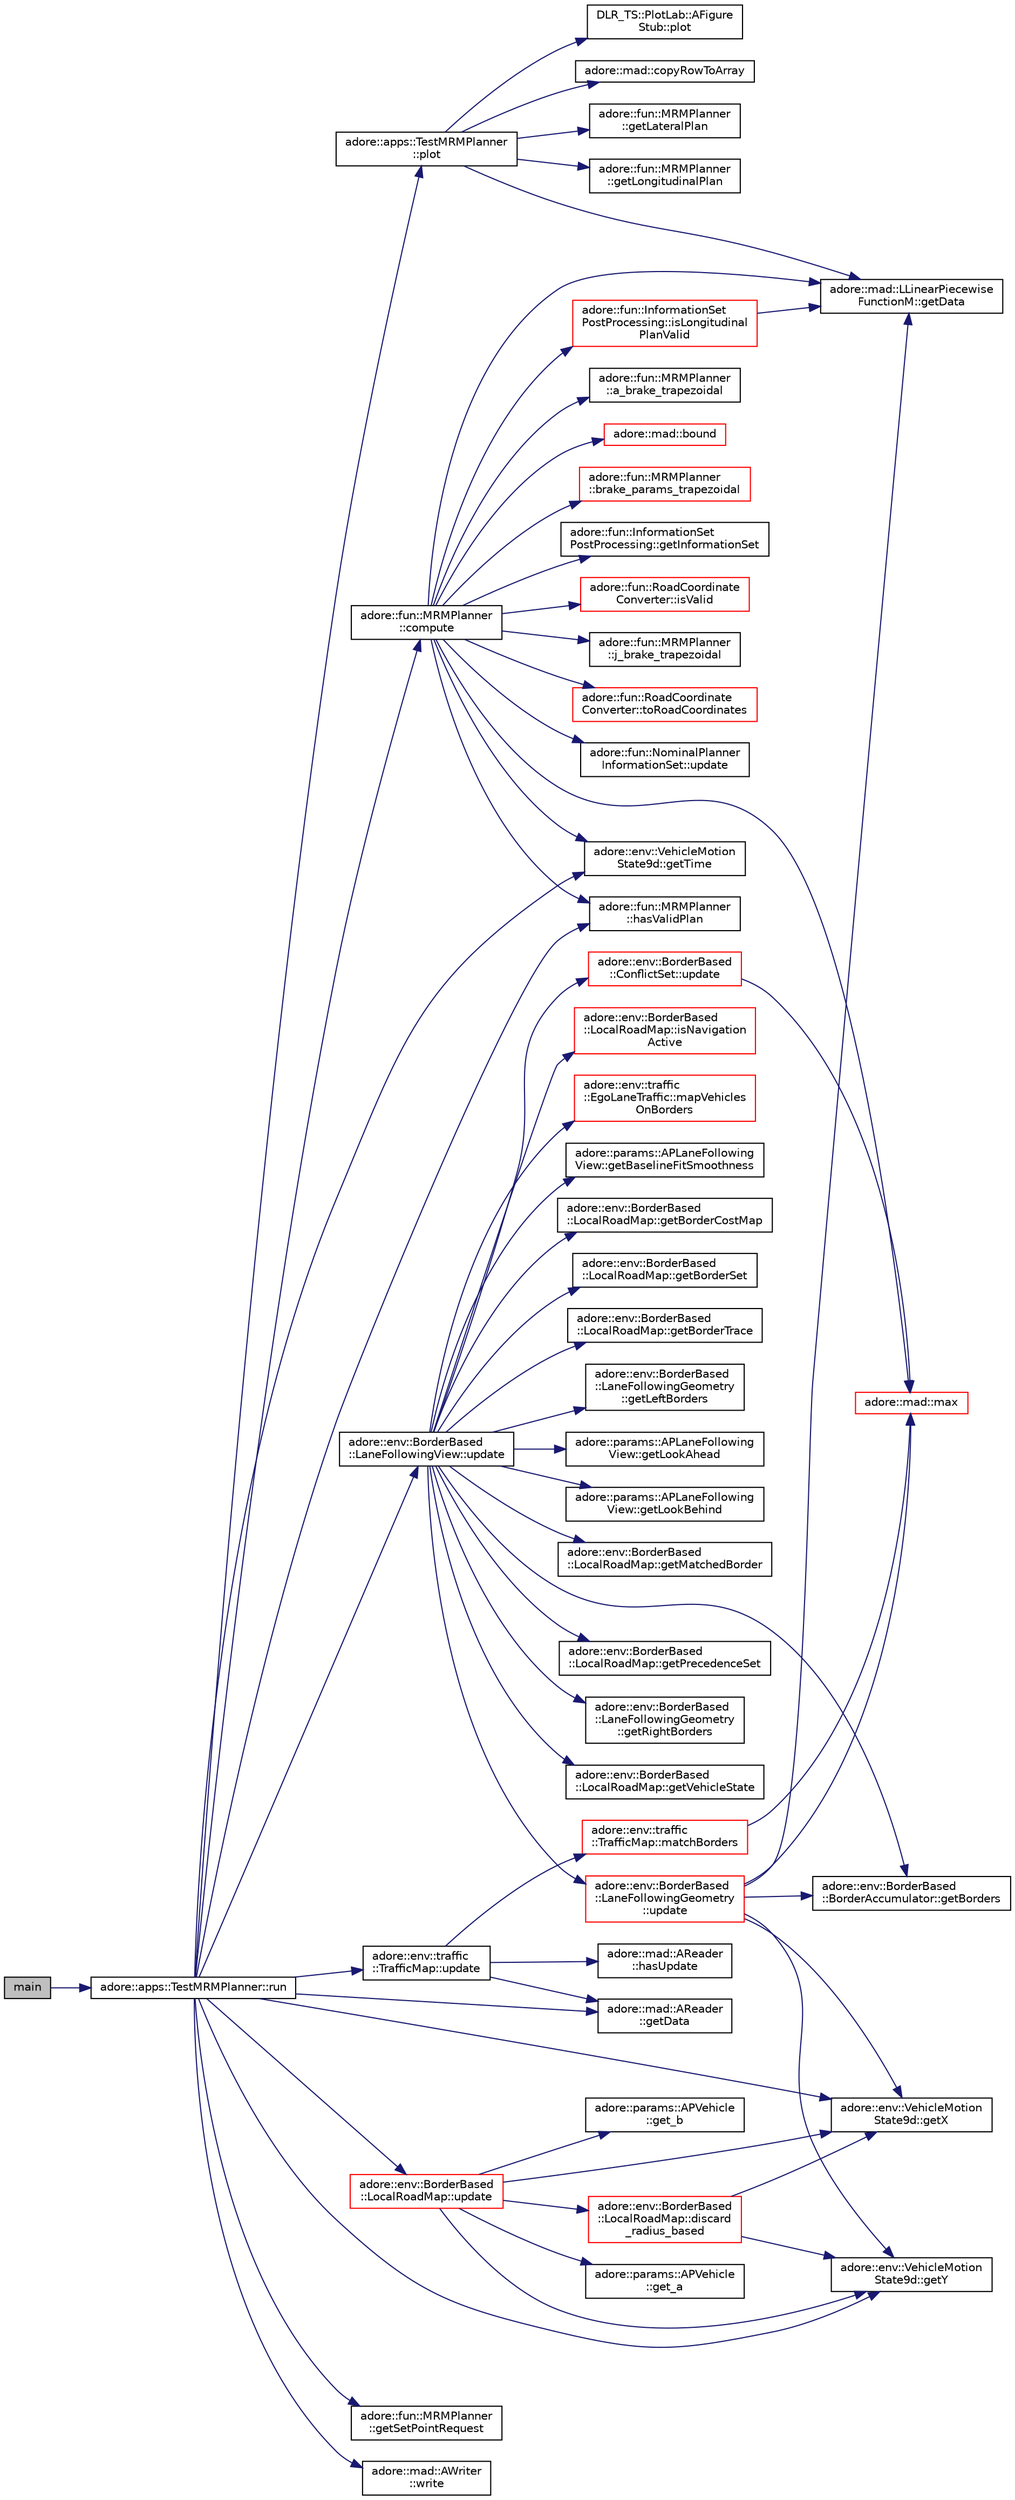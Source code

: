 digraph "main"
{
 // LATEX_PDF_SIZE
  edge [fontname="Helvetica",fontsize="10",labelfontname="Helvetica",labelfontsize="10"];
  node [fontname="Helvetica",fontsize="10",shape=record];
  rankdir="LR";
  Node1 [label="main",height=0.2,width=0.4,color="black", fillcolor="grey75", style="filled", fontcolor="black",tooltip=" "];
  Node1 -> Node2 [color="midnightblue",fontsize="10",style="solid",fontname="Helvetica"];
  Node2 [label="adore::apps::TestMRMPlanner::run",height=0.2,width=0.4,color="black", fillcolor="white", style="filled",URL="$classadore_1_1apps_1_1TestMRMPlanner.html#aa437a755996db26933e8c1b63576fff7",tooltip="update function of the trajectory planner"];
  Node2 -> Node3 [color="midnightblue",fontsize="10",style="solid",fontname="Helvetica"];
  Node3 [label="adore::fun::MRMPlanner\l::compute",height=0.2,width=0.4,color="black", fillcolor="white", style="filled",URL="$classadore_1_1fun_1_1MRMPlanner.html#aae8436fc85e3888af12e9e35559e3455",tooltip=" "];
  Node3 -> Node4 [color="midnightblue",fontsize="10",style="solid",fontname="Helvetica"];
  Node4 [label="adore::fun::MRMPlanner\l::a_brake_trapezoidal",height=0.2,width=0.4,color="black", fillcolor="white", style="filled",URL="$classadore_1_1fun_1_1MRMPlanner.html#a2d13d368c1da79f554f49f930d9946ad",tooltip=" "];
  Node3 -> Node5 [color="midnightblue",fontsize="10",style="solid",fontname="Helvetica"];
  Node5 [label="adore::mad::bound",height=0.2,width=0.4,color="red", fillcolor="white", style="filled",URL="$namespaceadore_1_1mad.html#a927f4883d4edcec4dcfd9bb1f09d4f62",tooltip=" "];
  Node3 -> Node8 [color="midnightblue",fontsize="10",style="solid",fontname="Helvetica"];
  Node8 [label="adore::fun::MRMPlanner\l::brake_params_trapezoidal",height=0.2,width=0.4,color="red", fillcolor="white", style="filled",URL="$classadore_1_1fun_1_1MRMPlanner.html#a57582ff53b0d642a330a9724f10f016e",tooltip="general parameters"];
  Node3 -> Node15 [color="midnightblue",fontsize="10",style="solid",fontname="Helvetica"];
  Node15 [label="adore::mad::LLinearPiecewise\lFunctionM::getData",height=0.2,width=0.4,color="black", fillcolor="white", style="filled",URL="$classadore_1_1mad_1_1LLinearPiecewiseFunctionM.html#aa94d90c8643e2d6792f8594f3d666503",tooltip=" "];
  Node3 -> Node16 [color="midnightblue",fontsize="10",style="solid",fontname="Helvetica"];
  Node16 [label="adore::fun::InformationSet\lPostProcessing::getInformationSet",height=0.2,width=0.4,color="black", fillcolor="white", style="filled",URL="$classadore_1_1fun_1_1InformationSetPostProcessing.html#a3357cc03eb3f30fb54a72738070c3e56",tooltip=" "];
  Node3 -> Node17 [color="midnightblue",fontsize="10",style="solid",fontname="Helvetica"];
  Node17 [label="adore::env::VehicleMotion\lState9d::getTime",height=0.2,width=0.4,color="black", fillcolor="white", style="filled",URL="$structadore_1_1env_1_1VehicleMotionState9d.html#ae7d75a3f7d52a946f075e669832caa17",tooltip="Get the time."];
  Node3 -> Node18 [color="midnightblue",fontsize="10",style="solid",fontname="Helvetica"];
  Node18 [label="adore::fun::MRMPlanner\l::hasValidPlan",height=0.2,width=0.4,color="black", fillcolor="white", style="filled",URL="$classadore_1_1fun_1_1MRMPlanner.html#af571c3b64d1ca371e14b7721a191b9e3",tooltip=" "];
  Node3 -> Node19 [color="midnightblue",fontsize="10",style="solid",fontname="Helvetica"];
  Node19 [label="adore::fun::InformationSet\lPostProcessing::isLongitudinal\lPlanValid",height=0.2,width=0.4,color="red", fillcolor="white", style="filled",URL="$classadore_1_1fun_1_1InformationSetPostProcessing.html#abdf5c652e5769e5cb8d36f56c5942328",tooltip=" "];
  Node19 -> Node15 [color="midnightblue",fontsize="10",style="solid",fontname="Helvetica"];
  Node3 -> Node27 [color="midnightblue",fontsize="10",style="solid",fontname="Helvetica"];
  Node27 [label="adore::fun::RoadCoordinate\lConverter::isValid",height=0.2,width=0.4,color="red", fillcolor="white", style="filled",URL="$classadore_1_1fun_1_1RoadCoordinateConverter.html#adcfa7a5683e7ce1ce1c495226f9d56d6",tooltip=" "];
  Node3 -> Node29 [color="midnightblue",fontsize="10",style="solid",fontname="Helvetica"];
  Node29 [label="adore::fun::MRMPlanner\l::j_brake_trapezoidal",height=0.2,width=0.4,color="black", fillcolor="white", style="filled",URL="$classadore_1_1fun_1_1MRMPlanner.html#aa7d62295f89f29019898e1eee2ca1e09",tooltip=" "];
  Node3 -> Node25 [color="midnightblue",fontsize="10",style="solid",fontname="Helvetica"];
  Node25 [label="adore::mad::max",height=0.2,width=0.4,color="red", fillcolor="white", style="filled",URL="$namespaceadore_1_1mad.html#adea062854ef0b105a3fdca8cf2aca945",tooltip=" "];
  Node3 -> Node30 [color="midnightblue",fontsize="10",style="solid",fontname="Helvetica"];
  Node30 [label="adore::fun::RoadCoordinate\lConverter::toRoadCoordinates",height=0.2,width=0.4,color="red", fillcolor="white", style="filled",URL="$classadore_1_1fun_1_1RoadCoordinateConverter.html#ab47571780305ab646a4d27598e9e3dc4",tooltip=" "];
  Node3 -> Node39 [color="midnightblue",fontsize="10",style="solid",fontname="Helvetica"];
  Node39 [label="adore::fun::NominalPlanner\lInformationSet::update",height=0.2,width=0.4,color="black", fillcolor="white", style="filled",URL="$classadore_1_1fun_1_1NominalPlannerInformationSet.html#a8f4a317aa2e1c72060d6191988949277",tooltip=" "];
  Node2 -> Node40 [color="midnightblue",fontsize="10",style="solid",fontname="Helvetica"];
  Node40 [label="adore::mad::AReader\l::getData",height=0.2,width=0.4,color="black", fillcolor="white", style="filled",URL="$classadore_1_1mad_1_1AReader.html#a46ab7520d828d1a574365eaf8b483e29",tooltip=" "];
  Node2 -> Node41 [color="midnightblue",fontsize="10",style="solid",fontname="Helvetica"];
  Node41 [label="adore::fun::MRMPlanner\l::getSetPointRequest",height=0.2,width=0.4,color="black", fillcolor="white", style="filled",URL="$classadore_1_1fun_1_1MRMPlanner.html#a191e6f9207659a89cd1c8051c84445af",tooltip=" "];
  Node2 -> Node17 [color="midnightblue",fontsize="10",style="solid",fontname="Helvetica"];
  Node2 -> Node42 [color="midnightblue",fontsize="10",style="solid",fontname="Helvetica"];
  Node42 [label="adore::env::VehicleMotion\lState9d::getX",height=0.2,width=0.4,color="black", fillcolor="white", style="filled",URL="$structadore_1_1env_1_1VehicleMotionState9d.html#a16d6d61f5dfa1028ca97d8f1a8b6e8cf",tooltip="Get the x-coordinate."];
  Node2 -> Node43 [color="midnightblue",fontsize="10",style="solid",fontname="Helvetica"];
  Node43 [label="adore::env::VehicleMotion\lState9d::getY",height=0.2,width=0.4,color="black", fillcolor="white", style="filled",URL="$structadore_1_1env_1_1VehicleMotionState9d.html#a51e8eed0ef10d909592edcb933c1b802",tooltip="Get the y-coordinate."];
  Node2 -> Node18 [color="midnightblue",fontsize="10",style="solid",fontname="Helvetica"];
  Node2 -> Node44 [color="midnightblue",fontsize="10",style="solid",fontname="Helvetica"];
  Node44 [label="adore::apps::TestMRMPlanner\l::plot",height=0.2,width=0.4,color="black", fillcolor="white", style="filled",URL="$classadore_1_1apps_1_1TestMRMPlanner.html#a0431afba1db204ea64409e7c93e0c4d9",tooltip=" "];
  Node44 -> Node45 [color="midnightblue",fontsize="10",style="solid",fontname="Helvetica"];
  Node45 [label="adore::mad::copyRowToArray",height=0.2,width=0.4,color="black", fillcolor="white", style="filled",URL="$namespaceadore_1_1mad.html#aa25826e01d840952e6e333eacc68d540",tooltip=" "];
  Node44 -> Node15 [color="midnightblue",fontsize="10",style="solid",fontname="Helvetica"];
  Node44 -> Node46 [color="midnightblue",fontsize="10",style="solid",fontname="Helvetica"];
  Node46 [label="adore::fun::MRMPlanner\l::getLateralPlan",height=0.2,width=0.4,color="black", fillcolor="white", style="filled",URL="$classadore_1_1fun_1_1MRMPlanner.html#aceefa66b596be77f9b25f75be1e76d69",tooltip=" "];
  Node44 -> Node47 [color="midnightblue",fontsize="10",style="solid",fontname="Helvetica"];
  Node47 [label="adore::fun::MRMPlanner\l::getLongitudinalPlan",height=0.2,width=0.4,color="black", fillcolor="white", style="filled",URL="$classadore_1_1fun_1_1MRMPlanner.html#af75b631aece8765e2eb9d18b4e2f45b1",tooltip=" "];
  Node44 -> Node48 [color="midnightblue",fontsize="10",style="solid",fontname="Helvetica"];
  Node48 [label="DLR_TS::PlotLab::AFigure\lStub::plot",height=0.2,width=0.4,color="black", fillcolor="white", style="filled",URL="$classDLR__TS_1_1PlotLab_1_1AFigureStub.html#accf20dccb771d2bad1fec053e187a327",tooltip=" "];
  Node2 -> Node49 [color="midnightblue",fontsize="10",style="solid",fontname="Helvetica"];
  Node49 [label="adore::env::BorderBased\l::LaneFollowingView::update",height=0.2,width=0.4,color="black", fillcolor="white", style="filled",URL="$classadore_1_1env_1_1BorderBased_1_1LaneFollowingView.html#a7cf867a70cca073393e6ff7320e00244",tooltip="update the LaneFollowingView"];
  Node49 -> Node50 [color="midnightblue",fontsize="10",style="solid",fontname="Helvetica"];
  Node50 [label="adore::params::APLaneFollowing\lView::getBaselineFitSmoothness",height=0.2,width=0.4,color="black", fillcolor="white", style="filled",URL="$classadore_1_1params_1_1APLaneFollowingView.html#af64964dd46c14836c6f04e2c6d1d36b3",tooltip=" "];
  Node49 -> Node51 [color="midnightblue",fontsize="10",style="solid",fontname="Helvetica"];
  Node51 [label="adore::env::BorderBased\l::LocalRoadMap::getBorderCostMap",height=0.2,width=0.4,color="black", fillcolor="white", style="filled",URL="$classadore_1_1env_1_1BorderBased_1_1LocalRoadMap.html#a97fc5f3030bb346d4f9326f6ce3e2f57",tooltip="Get the BorderCostMap object."];
  Node49 -> Node52 [color="midnightblue",fontsize="10",style="solid",fontname="Helvetica"];
  Node52 [label="adore::env::BorderBased\l::BorderAccumulator::getBorders",height=0.2,width=0.4,color="black", fillcolor="white", style="filled",URL="$classadore_1_1env_1_1BorderBased_1_1BorderAccumulator.html#ad795032b11d319a4065e8e87f0bc7974",tooltip="Get the Accumulated Borders."];
  Node49 -> Node53 [color="midnightblue",fontsize="10",style="solid",fontname="Helvetica"];
  Node53 [label="adore::env::BorderBased\l::LocalRoadMap::getBorderSet",height=0.2,width=0.4,color="black", fillcolor="white", style="filled",URL="$classadore_1_1env_1_1BorderBased_1_1LocalRoadMap.html#ab46703f9cae207a71ee9330fe7d6d981",tooltip="Get the BorderSet object."];
  Node49 -> Node54 [color="midnightblue",fontsize="10",style="solid",fontname="Helvetica"];
  Node54 [label="adore::env::BorderBased\l::LocalRoadMap::getBorderTrace",height=0.2,width=0.4,color="black", fillcolor="white", style="filled",URL="$classadore_1_1env_1_1BorderBased_1_1LocalRoadMap.html#a0384c27253d23bafcc4b376fa0c82527",tooltip="Get the BorderTrace."];
  Node49 -> Node55 [color="midnightblue",fontsize="10",style="solid",fontname="Helvetica"];
  Node55 [label="adore::env::BorderBased\l::LaneFollowingGeometry\l::getLeftBorders",height=0.2,width=0.4,color="black", fillcolor="white", style="filled",URL="$classadore_1_1env_1_1BorderBased_1_1LaneFollowingGeometry.html#a1a29b7190784825d9a544f53f9039b7b",tooltip="Get the left borders of the LaneFollowingGeometry."];
  Node49 -> Node56 [color="midnightblue",fontsize="10",style="solid",fontname="Helvetica"];
  Node56 [label="adore::params::APLaneFollowing\lView::getLookAhead",height=0.2,width=0.4,color="black", fillcolor="white", style="filled",URL="$classadore_1_1params_1_1APLaneFollowingView.html#a99f4777b53102c2cefd64db35a022164",tooltip=" "];
  Node49 -> Node57 [color="midnightblue",fontsize="10",style="solid",fontname="Helvetica"];
  Node57 [label="adore::params::APLaneFollowing\lView::getLookBehind",height=0.2,width=0.4,color="black", fillcolor="white", style="filled",URL="$classadore_1_1params_1_1APLaneFollowingView.html#a2a90fc8dfa3f069e4cd1576bfb1736cb",tooltip=" "];
  Node49 -> Node58 [color="midnightblue",fontsize="10",style="solid",fontname="Helvetica"];
  Node58 [label="adore::env::BorderBased\l::LocalRoadMap::getMatchedBorder",height=0.2,width=0.4,color="black", fillcolor="white", style="filled",URL="$classadore_1_1env_1_1BorderBased_1_1LocalRoadMap.html#a84f0b0693142d9a9cf3372f329b5add1",tooltip="Get the matched border."];
  Node49 -> Node59 [color="midnightblue",fontsize="10",style="solid",fontname="Helvetica"];
  Node59 [label="adore::env::BorderBased\l::LocalRoadMap::getPrecedenceSet",height=0.2,width=0.4,color="black", fillcolor="white", style="filled",URL="$classadore_1_1env_1_1BorderBased_1_1LocalRoadMap.html#a836840ac8ee35501e0c735ff6385096a",tooltip="Get the PrecedenceSet object."];
  Node49 -> Node60 [color="midnightblue",fontsize="10",style="solid",fontname="Helvetica"];
  Node60 [label="adore::env::BorderBased\l::LaneFollowingGeometry\l::getRightBorders",height=0.2,width=0.4,color="black", fillcolor="white", style="filled",URL="$classadore_1_1env_1_1BorderBased_1_1LaneFollowingGeometry.html#a45b47493b2d7b2afdf0da378784f5f68",tooltip="Get the right borders of the LaneFollowingGeometry."];
  Node49 -> Node61 [color="midnightblue",fontsize="10",style="solid",fontname="Helvetica"];
  Node61 [label="adore::env::BorderBased\l::LocalRoadMap::getVehicleState",height=0.2,width=0.4,color="black", fillcolor="white", style="filled",URL="$classadore_1_1env_1_1BorderBased_1_1LocalRoadMap.html#aba03c913d0583839ef348fb9324a1f10",tooltip="Get the VehicleState."];
  Node49 -> Node62 [color="midnightblue",fontsize="10",style="solid",fontname="Helvetica"];
  Node62 [label="adore::env::BorderBased\l::LocalRoadMap::isNavigation\lActive",height=0.2,width=0.4,color="red", fillcolor="white", style="filled",URL="$classadore_1_1env_1_1BorderBased_1_1LocalRoadMap.html#a459c6081b2960399a75efe4523844c35",tooltip="transfers value of APLocalRoadMap->isNavigationActive is true"];
  Node49 -> Node64 [color="midnightblue",fontsize="10",style="solid",fontname="Helvetica"];
  Node64 [label="adore::env::traffic\l::EgoLaneTraffic::mapVehicles\lOnBorders",height=0.2,width=0.4,color="red", fillcolor="white", style="filled",URL="$classadore_1_1env_1_1traffic_1_1EgoLaneTraffic.html#adc90990af6715b1c68993f7a19a85109",tooltip="Map vehicles on borders."];
  Node49 -> Node68 [color="midnightblue",fontsize="10",style="solid",fontname="Helvetica"];
  Node68 [label="adore::env::BorderBased\l::LaneFollowingGeometry\l::update",height=0.2,width=0.4,color="red", fillcolor="white", style="filled",URL="$classadore_1_1env_1_1BorderBased_1_1LaneFollowingGeometry.html#a12d1bfee80e8e90c72f4317b5650ea09",tooltip="update the road geometry"];
  Node68 -> Node52 [color="midnightblue",fontsize="10",style="solid",fontname="Helvetica"];
  Node68 -> Node15 [color="midnightblue",fontsize="10",style="solid",fontname="Helvetica"];
  Node68 -> Node42 [color="midnightblue",fontsize="10",style="solid",fontname="Helvetica"];
  Node68 -> Node43 [color="midnightblue",fontsize="10",style="solid",fontname="Helvetica"];
  Node68 -> Node25 [color="midnightblue",fontsize="10",style="solid",fontname="Helvetica"];
  Node49 -> Node90 [color="midnightblue",fontsize="10",style="solid",fontname="Helvetica"];
  Node90 [label="adore::env::BorderBased\l::ConflictSet::update",height=0.2,width=0.4,color="red", fillcolor="white", style="filled",URL="$classadore_1_1env_1_1BorderBased_1_1ConflictSet.html#a94cb06c4ec33f8bcb6fad237cd01a15d",tooltip=" "];
  Node90 -> Node25 [color="midnightblue",fontsize="10",style="solid",fontname="Helvetica"];
  Node2 -> Node135 [color="midnightblue",fontsize="10",style="solid",fontname="Helvetica"];
  Node135 [label="adore::env::traffic\l::TrafficMap::update",height=0.2,width=0.4,color="black", fillcolor="white", style="filled",URL="$classadore_1_1env_1_1traffic_1_1TrafficMap.html#a20192db128a9de37dd38eea74ef1bf77",tooltip="Update the TrafficMap."];
  Node135 -> Node40 [color="midnightblue",fontsize="10",style="solid",fontname="Helvetica"];
  Node135 -> Node136 [color="midnightblue",fontsize="10",style="solid",fontname="Helvetica"];
  Node136 [label="adore::mad::AReader\l::hasUpdate",height=0.2,width=0.4,color="black", fillcolor="white", style="filled",URL="$classadore_1_1mad_1_1AReader.html#a7a8e6d43dcd1129c47d7231e828fb111",tooltip=" "];
  Node135 -> Node137 [color="midnightblue",fontsize="10",style="solid",fontname="Helvetica"];
  Node137 [label="adore::env::traffic\l::TrafficMap::matchBorders",height=0.2,width=0.4,color="red", fillcolor="white", style="filled",URL="$classadore_1_1env_1_1traffic_1_1TrafficMap.html#aa5210545ab067b99b8f97d3500bc9e61",tooltip="Match traffic to borders."];
  Node137 -> Node25 [color="midnightblue",fontsize="10",style="solid",fontname="Helvetica"];
  Node2 -> Node139 [color="midnightblue",fontsize="10",style="solid",fontname="Helvetica"];
  Node139 [label="adore::env::BorderBased\l::LocalRoadMap::update",height=0.2,width=0.4,color="red", fillcolor="white", style="filled",URL="$classadore_1_1env_1_1BorderBased_1_1LocalRoadMap.html#a1c5abe938454e1534e406cce82b8c452",tooltip="update the local road map"];
  Node139 -> Node140 [color="midnightblue",fontsize="10",style="solid",fontname="Helvetica"];
  Node140 [label="adore::env::BorderBased\l::LocalRoadMap::discard\l_radius_based",height=0.2,width=0.4,color="red", fillcolor="white", style="filled",URL="$classadore_1_1env_1_1BorderBased_1_1LocalRoadMap.html#a4790635fe33599808ceaae8c1bdb63c4",tooltip="Remove Borders outside a certain area."];
  Node140 -> Node42 [color="midnightblue",fontsize="10",style="solid",fontname="Helvetica"];
  Node140 -> Node43 [color="midnightblue",fontsize="10",style="solid",fontname="Helvetica"];
  Node139 -> Node145 [color="midnightblue",fontsize="10",style="solid",fontname="Helvetica"];
  Node145 [label="adore::params::APVehicle\l::get_a",height=0.2,width=0.4,color="black", fillcolor="white", style="filled",URL="$classadore_1_1params_1_1APVehicle.html#ae446997786812ff17a5c3f6bfa575ce5",tooltip="cog to front axle"];
  Node139 -> Node146 [color="midnightblue",fontsize="10",style="solid",fontname="Helvetica"];
  Node146 [label="adore::params::APVehicle\l::get_b",height=0.2,width=0.4,color="black", fillcolor="white", style="filled",URL="$classadore_1_1params_1_1APVehicle.html#a5cc38023fb9f3142348dc9ac22402288",tooltip="rear axle to cog"];
  Node139 -> Node42 [color="midnightblue",fontsize="10",style="solid",fontname="Helvetica"];
  Node139 -> Node43 [color="midnightblue",fontsize="10",style="solid",fontname="Helvetica"];
  Node2 -> Node179 [color="midnightblue",fontsize="10",style="solid",fontname="Helvetica"];
  Node179 [label="adore::mad::AWriter\l::write",height=0.2,width=0.4,color="black", fillcolor="white", style="filled",URL="$classadore_1_1mad_1_1AWriter.html#a1c22b1ccbd19c5f02f832831ca757f3b",tooltip=" "];
}
